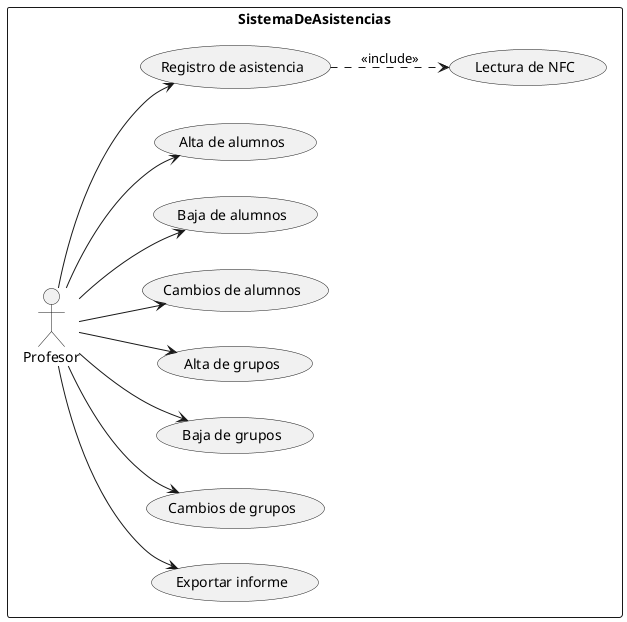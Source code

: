 @startuml

left to right direction

rectangle SistemaDeAsistencias{

  actor Profesor
  
  usecase "Exportar informe" as UC9
  usecase "Cambios de grupos" as UC8
  usecase "Baja de grupos" as UC7  
  usecase "Alta de grupos" as UC6
  usecase "Cambios de alumnos" as UC5
  usecase "Baja de alumnos" as UC4
  usecase "Alta de alumnos" as UC3
  usecase "Registro de asistencia" as UC2
  usecase "Lectura de NFC" as UC1 
}

Profesor --> UC2
Profesor --> UC3
Profesor --> UC4
Profesor --> UC5
Profesor --> UC6
Profesor --> UC7
Profesor --> UC8
Profesor --> UC9

UC2 ..> UC1 : <<include>>

@enduml
